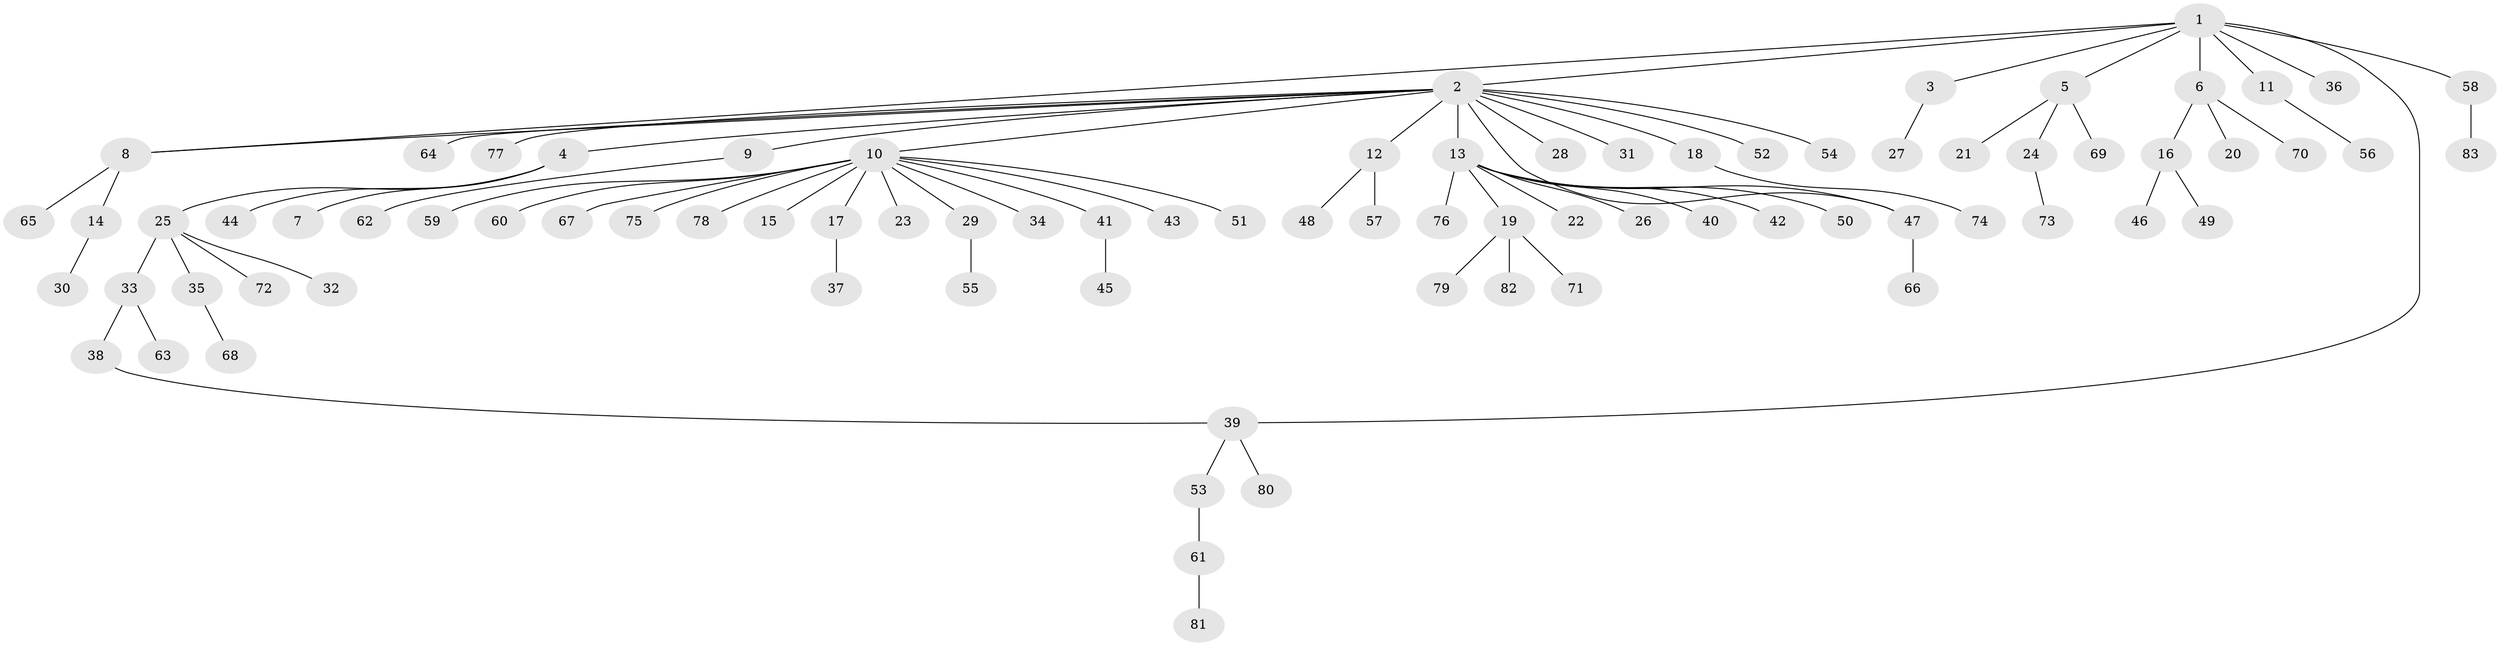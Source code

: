 // coarse degree distribution, {12: 0.06060606060606061, 1: 0.8787878787878788, 9: 0.030303030303030304, 2: 0.030303030303030304}
// Generated by graph-tools (version 1.1) at 2025/51/03/04/25 21:51:12]
// undirected, 83 vertices, 85 edges
graph export_dot {
graph [start="1"]
  node [color=gray90,style=filled];
  1;
  2;
  3;
  4;
  5;
  6;
  7;
  8;
  9;
  10;
  11;
  12;
  13;
  14;
  15;
  16;
  17;
  18;
  19;
  20;
  21;
  22;
  23;
  24;
  25;
  26;
  27;
  28;
  29;
  30;
  31;
  32;
  33;
  34;
  35;
  36;
  37;
  38;
  39;
  40;
  41;
  42;
  43;
  44;
  45;
  46;
  47;
  48;
  49;
  50;
  51;
  52;
  53;
  54;
  55;
  56;
  57;
  58;
  59;
  60;
  61;
  62;
  63;
  64;
  65;
  66;
  67;
  68;
  69;
  70;
  71;
  72;
  73;
  74;
  75;
  76;
  77;
  78;
  79;
  80;
  81;
  82;
  83;
  1 -- 2;
  1 -- 3;
  1 -- 5;
  1 -- 6;
  1 -- 8;
  1 -- 11;
  1 -- 36;
  1 -- 39;
  1 -- 58;
  2 -- 4;
  2 -- 8;
  2 -- 9;
  2 -- 10;
  2 -- 12;
  2 -- 13;
  2 -- 18;
  2 -- 28;
  2 -- 31;
  2 -- 47;
  2 -- 52;
  2 -- 54;
  2 -- 64;
  2 -- 77;
  3 -- 27;
  4 -- 7;
  4 -- 25;
  4 -- 44;
  5 -- 21;
  5 -- 24;
  5 -- 69;
  6 -- 16;
  6 -- 20;
  6 -- 70;
  8 -- 14;
  8 -- 65;
  9 -- 62;
  10 -- 15;
  10 -- 17;
  10 -- 23;
  10 -- 29;
  10 -- 34;
  10 -- 41;
  10 -- 43;
  10 -- 51;
  10 -- 59;
  10 -- 60;
  10 -- 67;
  10 -- 75;
  10 -- 78;
  11 -- 56;
  12 -- 48;
  12 -- 57;
  13 -- 19;
  13 -- 22;
  13 -- 26;
  13 -- 40;
  13 -- 42;
  13 -- 47;
  13 -- 50;
  13 -- 76;
  14 -- 30;
  16 -- 46;
  16 -- 49;
  17 -- 37;
  18 -- 74;
  19 -- 71;
  19 -- 79;
  19 -- 82;
  24 -- 73;
  25 -- 32;
  25 -- 33;
  25 -- 35;
  25 -- 72;
  29 -- 55;
  33 -- 38;
  33 -- 63;
  35 -- 68;
  38 -- 39;
  39 -- 53;
  39 -- 80;
  41 -- 45;
  47 -- 66;
  53 -- 61;
  58 -- 83;
  61 -- 81;
}
